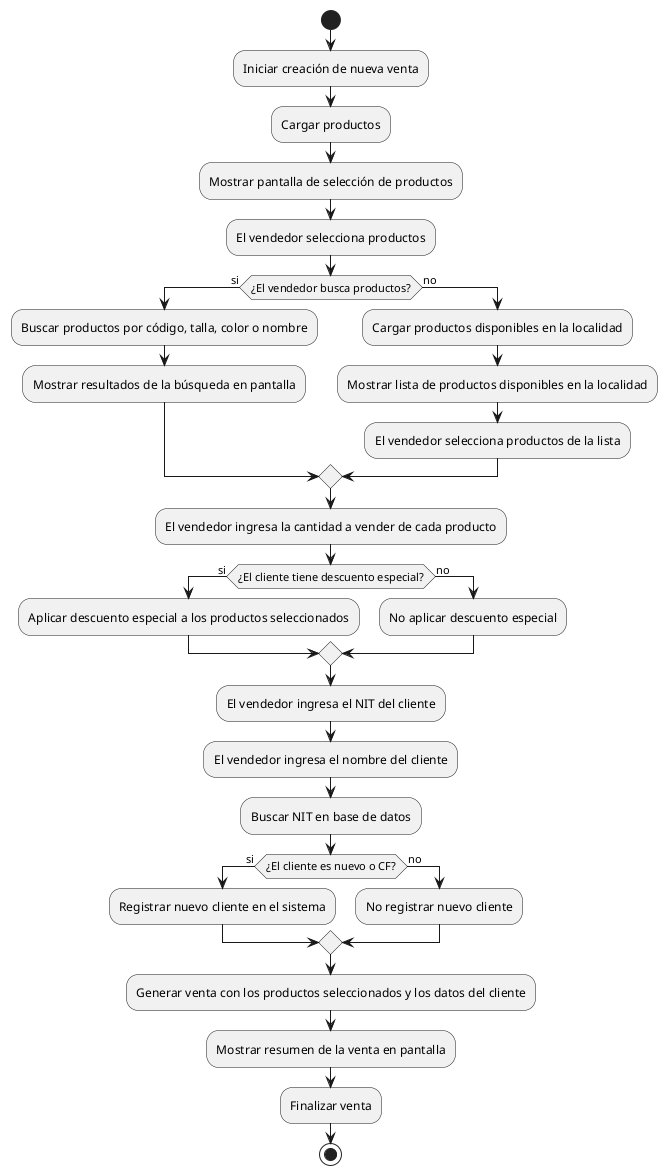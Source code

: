 @startuml nueva venta

start

:Iniciar creación de nueva venta;

:Cargar productos;

:Mostrar pantalla de selección de productos;
:El vendedor selecciona productos;

if (¿El vendedor busca productos?) then (si)
    :Buscar productos por código, talla, color o nombre;
    :Mostrar resultados de la búsqueda en pantalla;
else (no)
    :Cargar productos disponibles en la localidad;
    :Mostrar lista de productos disponibles en la localidad;
    :El vendedor selecciona productos de la lista;
endif

:El vendedor ingresa la cantidad a vender de cada producto;

if (¿El cliente tiene descuento especial?) then (si)
    :Aplicar descuento especial a los productos seleccionados;
else (no)
    :No aplicar descuento especial;
endif

:El vendedor ingresa el NIT del cliente;
:El vendedor ingresa el nombre del cliente;

:Buscar NIT en base de datos;

if (¿El cliente es nuevo o CF?) then (si)
    :Registrar nuevo cliente en el sistema;
else (no)
    :No registrar nuevo cliente;
endif

:Generar venta con los productos seleccionados y los datos del cliente;

:Mostrar resumen de la venta en pantalla; 
:Finalizar venta;

stop

@enduml
